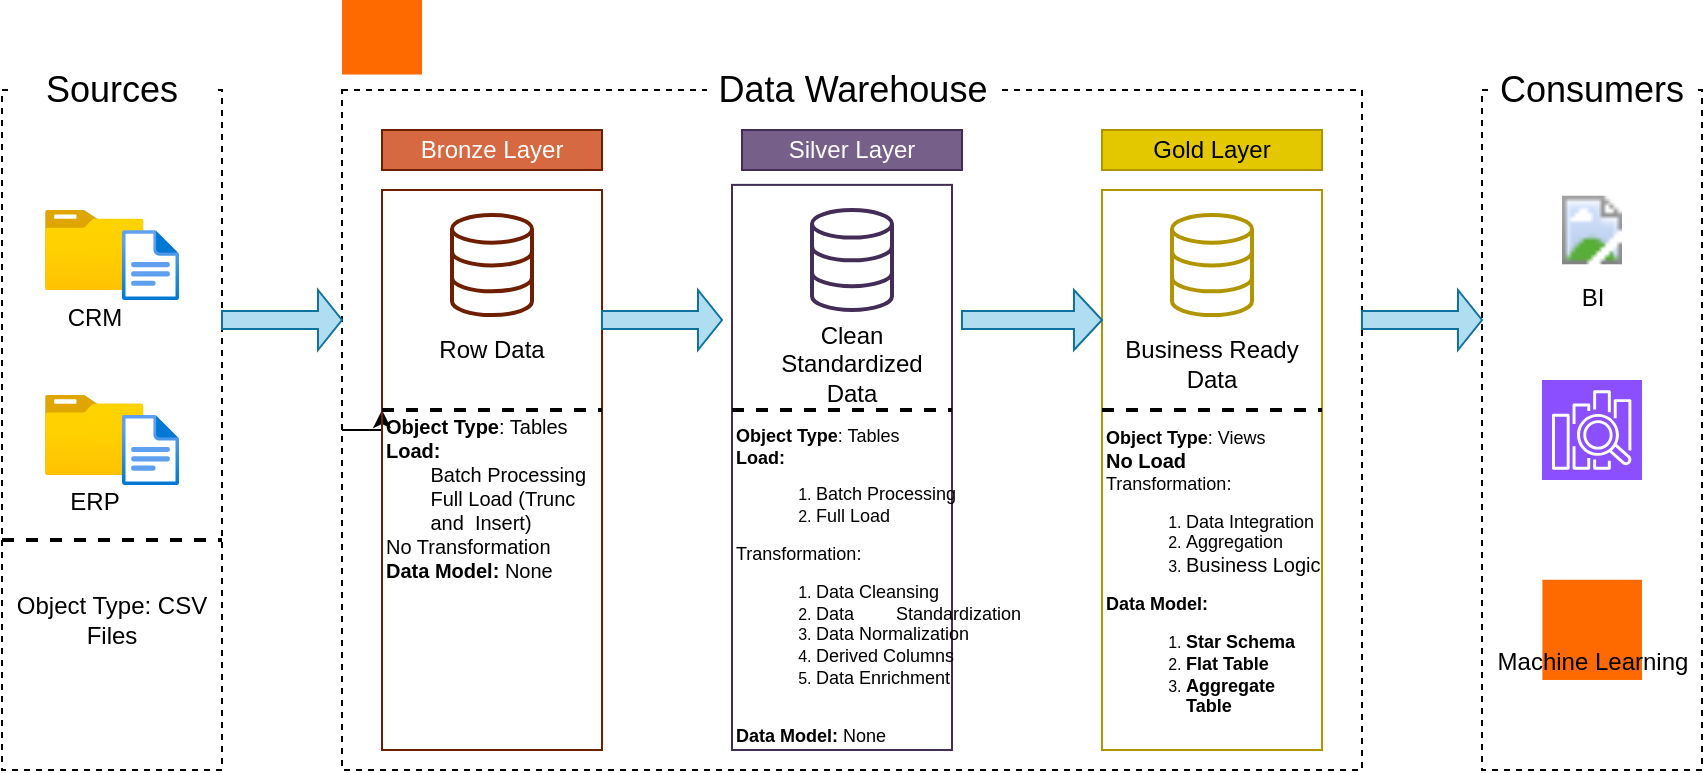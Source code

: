 <mxfile version="27.0.9">
  <diagram name="Page-1" id="kuY8G8nur3VCZi30DL3H">
    <mxGraphModel dx="872" dy="529" grid="1" gridSize="10" guides="1" tooltips="1" connect="1" arrows="1" fold="1" page="1" pageScale="1" pageWidth="850" pageHeight="1100" math="0" shadow="0">
      <root>
        <mxCell id="0" />
        <mxCell id="1" parent="0" />
        <mxCell id="Sx8iKpAuSLbhRklHiysv-1" value="" style="rounded=0;whiteSpace=wrap;html=1;fillColor=none;dashed=1;strokeColor=light-dark(#000000,#FFFFFF);" vertex="1" parent="1">
          <mxGeometry x="40" y="120" width="110" height="340" as="geometry" />
        </mxCell>
        <mxCell id="Sx8iKpAuSLbhRklHiysv-2" value="Sources" style="rounded=0;whiteSpace=wrap;html=1;fontSize=18;strokeColor=none;" vertex="1" parent="1">
          <mxGeometry x="45" y="90" width="100" height="60" as="geometry" />
        </mxCell>
        <mxCell id="Sx8iKpAuSLbhRklHiysv-7" style="edgeStyle=orthogonalEdgeStyle;rounded=0;orthogonalLoop=1;jettySize=auto;html=1;exitX=0;exitY=0.5;exitDx=0;exitDy=0;" edge="1" parent="1" source="Sx8iKpAuSLbhRklHiysv-3">
          <mxGeometry relative="1" as="geometry">
            <mxPoint x="230" y="280" as="targetPoint" />
          </mxGeometry>
        </mxCell>
        <mxCell id="Sx8iKpAuSLbhRklHiysv-3" value="" style="rounded=0;whiteSpace=wrap;html=1;fillColor=none;dashed=1;strokeColor=light-dark(#000000,#FFFFFF);" vertex="1" parent="1">
          <mxGeometry x="210" y="120" width="510" height="340" as="geometry" />
        </mxCell>
        <mxCell id="Sx8iKpAuSLbhRklHiysv-4" value="Data Warehouse" style="rounded=0;whiteSpace=wrap;html=1;fontSize=18;strokeColor=none;" vertex="1" parent="1">
          <mxGeometry x="392.5" y="90" width="145" height="60" as="geometry" />
        </mxCell>
        <mxCell id="Sx8iKpAuSLbhRklHiysv-5" value="" style="rounded=0;whiteSpace=wrap;html=1;fillColor=none;dashed=1;strokeColor=light-dark(#000000,#FFFFFF);" vertex="1" parent="1">
          <mxGeometry x="780" y="120" width="110" height="340" as="geometry" />
        </mxCell>
        <mxCell id="Sx8iKpAuSLbhRklHiysv-6" value="Consumers" style="rounded=0;whiteSpace=wrap;html=1;fontSize=18;strokeColor=none;" vertex="1" parent="1">
          <mxGeometry x="785" y="90" width="100" height="60" as="geometry" />
        </mxCell>
        <mxCell id="Sx8iKpAuSLbhRklHiysv-8" value="Bronze Layer" style="rounded=0;whiteSpace=wrap;html=1;fillColor=#D76942;fontColor=#ffffff;strokeColor=#6D1F00;" vertex="1" parent="1">
          <mxGeometry x="230" y="140" width="110" height="20" as="geometry" />
        </mxCell>
        <mxCell id="Sx8iKpAuSLbhRklHiysv-9" value="" style="rounded=0;whiteSpace=wrap;html=1;fillColor=none;fontColor=#ffffff;strokeColor=#6D1F00;" vertex="1" parent="1">
          <mxGeometry x="230" y="170" width="110" height="280" as="geometry" />
        </mxCell>
        <mxCell id="Sx8iKpAuSLbhRklHiysv-10" value="Silver Layer" style="rounded=0;whiteSpace=wrap;html=1;fillColor=#76608a;fontColor=#ffffff;strokeColor=#432D57;" vertex="1" parent="1">
          <mxGeometry x="410" y="140" width="110" height="20" as="geometry" />
        </mxCell>
        <mxCell id="Sx8iKpAuSLbhRklHiysv-11" value="" style="rounded=0;whiteSpace=wrap;html=1;fillColor=none;fontColor=#ffffff;strokeColor=#432D57;" vertex="1" parent="1">
          <mxGeometry x="405" y="167.44" width="110" height="282.56" as="geometry" />
        </mxCell>
        <mxCell id="Sx8iKpAuSLbhRklHiysv-12" value="Gold Layer" style="rounded=0;whiteSpace=wrap;html=1;fillColor=#e3c800;fontColor=#000000;strokeColor=#B09500;" vertex="1" parent="1">
          <mxGeometry x="590" y="140" width="110" height="20" as="geometry" />
        </mxCell>
        <mxCell id="Sx8iKpAuSLbhRklHiysv-13" value="" style="rounded=0;whiteSpace=wrap;html=1;fillColor=none;fontColor=#000000;strokeColor=#B09500;" vertex="1" parent="1">
          <mxGeometry x="590" y="170" width="110" height="280" as="geometry" />
        </mxCell>
        <mxCell id="Sx8iKpAuSLbhRklHiysv-14" value="CRM" style="image;aspect=fixed;html=1;points=[];align=center;fontSize=12;image=img/lib/azure2/general/Folder_Blank.svg;" vertex="1" parent="1">
          <mxGeometry x="61.49" y="180" width="49.28" height="40" as="geometry" />
        </mxCell>
        <mxCell id="Sx8iKpAuSLbhRklHiysv-15" value="" style="image;aspect=fixed;html=1;points=[];align=center;fontSize=12;image=img/lib/azure2/general/File.svg;" vertex="1" parent="1">
          <mxGeometry x="100" y="190" width="28.51" height="35.12" as="geometry" />
        </mxCell>
        <mxCell id="Sx8iKpAuSLbhRklHiysv-17" value="ERP" style="image;aspect=fixed;html=1;points=[];align=center;fontSize=12;image=img/lib/azure2/general/Folder_Blank.svg;" vertex="1" parent="1">
          <mxGeometry x="61.49" y="272.44" width="49.28" height="40" as="geometry" />
        </mxCell>
        <mxCell id="Sx8iKpAuSLbhRklHiysv-18" value="" style="image;aspect=fixed;html=1;points=[];align=center;fontSize=12;image=img/lib/azure2/general/File.svg;" vertex="1" parent="1">
          <mxGeometry x="100" y="282.44" width="28.51" height="35.12" as="geometry" />
        </mxCell>
        <mxCell id="Sx8iKpAuSLbhRklHiysv-19" value="Object Type: CSV Files" style="text;html=1;align=center;verticalAlign=middle;whiteSpace=wrap;rounded=0;" vertex="1" parent="1">
          <mxGeometry x="40" y="370" width="110" height="30" as="geometry" />
        </mxCell>
        <mxCell id="Sx8iKpAuSLbhRklHiysv-22" value="" style="html=1;verticalLabelPosition=bottom;align=center;labelBackgroundColor=#ffffff;verticalAlign=top;strokeWidth=2;strokeColor=#6D1F00;shadow=0;dashed=0;shape=mxgraph.ios7.icons.data;fillColor=default;fontColor=#ffffff;" vertex="1" parent="1">
          <mxGeometry x="265" y="182.56" width="40" height="50" as="geometry" />
        </mxCell>
        <mxCell id="Sx8iKpAuSLbhRklHiysv-23" value="" style="html=1;verticalLabelPosition=bottom;align=center;labelBackgroundColor=#ffffff;verticalAlign=top;strokeWidth=2;strokeColor=#432D57;shadow=0;dashed=0;shape=mxgraph.ios7.icons.data;fillColor=default;fontColor=#ffffff;" vertex="1" parent="1">
          <mxGeometry x="445" y="180" width="40" height="50" as="geometry" />
        </mxCell>
        <mxCell id="Sx8iKpAuSLbhRklHiysv-24" value="" style="html=1;verticalLabelPosition=bottom;align=center;labelBackgroundColor=#ffffff;verticalAlign=top;strokeWidth=2;strokeColor=#B09500;shadow=0;dashed=0;shape=mxgraph.ios7.icons.data;fillColor=default;fontColor=#000000;" vertex="1" parent="1">
          <mxGeometry x="625" y="182.56" width="40" height="50" as="geometry" />
        </mxCell>
        <mxCell id="Sx8iKpAuSLbhRklHiysv-25" value="" style="shape=singleArrow;whiteSpace=wrap;html=1;fillColor=#b1ddf0;strokeColor=#10739e;" vertex="1" parent="1">
          <mxGeometry x="150" y="220" width="60" height="30" as="geometry" />
        </mxCell>
        <mxCell id="Sx8iKpAuSLbhRklHiysv-26" value="" style="shape=singleArrow;whiteSpace=wrap;html=1;fillColor=#b1ddf0;strokeColor=#10739e;" vertex="1" parent="1">
          <mxGeometry x="340" y="220" width="60" height="30" as="geometry" />
        </mxCell>
        <mxCell id="Sx8iKpAuSLbhRklHiysv-27" value="" style="shape=singleArrow;whiteSpace=wrap;html=1;fillColor=#b1ddf0;strokeColor=#10739e;" vertex="1" parent="1">
          <mxGeometry x="520" y="220" width="70" height="30" as="geometry" />
        </mxCell>
        <mxCell id="Sx8iKpAuSLbhRklHiysv-28" value="" style="shape=singleArrow;whiteSpace=wrap;html=1;fillColor=#b1ddf0;strokeColor=#10739e;" vertex="1" parent="1">
          <mxGeometry x="720" y="220" width="60" height="30" as="geometry" />
        </mxCell>
        <mxCell id="Sx8iKpAuSLbhRklHiysv-29" value="Row Data" style="text;html=1;align=center;verticalAlign=middle;whiteSpace=wrap;rounded=0;" vertex="1" parent="1">
          <mxGeometry x="255" y="235" width="60" height="30" as="geometry" />
        </mxCell>
        <mxCell id="Sx8iKpAuSLbhRklHiysv-30" value="Clean Standardized Data" style="text;html=1;align=center;verticalAlign=middle;whiteSpace=wrap;rounded=0;" vertex="1" parent="1">
          <mxGeometry x="415" y="242.44" width="100" height="30" as="geometry" />
        </mxCell>
        <mxCell id="Sx8iKpAuSLbhRklHiysv-31" value="Business Ready Data" style="text;html=1;align=center;verticalAlign=middle;whiteSpace=wrap;rounded=0;" vertex="1" parent="1">
          <mxGeometry x="600" y="242.44" width="90" height="30" as="geometry" />
        </mxCell>
        <mxCell id="Sx8iKpAuSLbhRklHiysv-33" value="" style="line;strokeWidth=2;html=1;dashed=1;" vertex="1" parent="1">
          <mxGeometry x="230" y="275" width="110" height="10" as="geometry" />
        </mxCell>
        <mxCell id="Sx8iKpAuSLbhRklHiysv-34" value="" style="line;strokeWidth=2;html=1;dashed=1;" vertex="1" parent="1">
          <mxGeometry x="405" y="275" width="110" height="10" as="geometry" />
        </mxCell>
        <mxCell id="Sx8iKpAuSLbhRklHiysv-35" value="" style="line;strokeWidth=2;html=1;dashed=1;" vertex="1" parent="1">
          <mxGeometry x="590" y="275" width="110" height="10" as="geometry" />
        </mxCell>
        <mxCell id="Sx8iKpAuSLbhRklHiysv-36" value="&lt;font style=&quot;font-size: 10px;&quot;&gt;&lt;b&gt;Object Type&lt;/b&gt;: Tables&lt;/font&gt;&lt;div&gt;&lt;font style=&quot;font-size: 10px;&quot;&gt;&lt;b&gt;Load:&lt;/b&gt;&lt;/font&gt;&lt;/div&gt;&lt;div&gt;&lt;span style=&quot;font-size: 10px; background-color: transparent; color: light-dark(rgb(0, 0, 0), rgb(255, 255, 255)); white-space: pre;&quot;&gt;&#x9;&lt;/span&gt;&lt;span style=&quot;font-size: 10px; background-color: transparent; color: light-dark(rgb(0, 0, 0), rgb(255, 255, 255));&quot;&gt;Batch Processing&lt;/span&gt;&lt;br&gt;&lt;span style=&quot;font-size: 10px; background-color: transparent; color: light-dark(rgb(0, 0, 0), rgb(255, 255, 255)); white-space: pre;&quot;&gt;&#x9;&lt;/span&gt;&lt;span style=&quot;font-size: 10px; background-color: transparent; color: light-dark(rgb(0, 0, 0), rgb(255, 255, 255));&quot;&gt;Full Load (Trunc &lt;/span&gt;&lt;span style=&quot;font-size: 10px; background-color: transparent; color: light-dark(rgb(0, 0, 0), rgb(255, 255, 255)); white-space: pre;&quot;&gt;&#x9;&lt;/span&gt;&lt;span style=&quot;font-size: 10px; background-color: transparent; color: light-dark(rgb(0, 0, 0), rgb(255, 255, 255));&quot;&gt;and &lt;/span&gt;&lt;span style=&quot;font-size: 10px; background-color: transparent; color: light-dark(rgb(0, 0, 0), rgb(255, 255, 255)); white-space: pre;&quot;&gt;&#x9;&lt;/span&gt;&lt;span style=&quot;font-size: 10px; background-color: transparent; color: light-dark(rgb(0, 0, 0), rgb(255, 255, 255));&quot;&gt;Insert)&lt;/span&gt;&lt;/div&gt;&lt;div&gt;&lt;font style=&quot;font-size: 10px;&quot;&gt;No Transformation&lt;/font&gt;&lt;/div&gt;&lt;div&gt;&lt;font style=&quot;font-size: 10px;&quot;&gt;&lt;b&gt;Data Model:&lt;/b&gt; None&lt;/font&gt;&lt;/div&gt;" style="text;html=1;align=left;verticalAlign=middle;whiteSpace=wrap;rounded=0;fontSize=8;" vertex="1" parent="1">
          <mxGeometry x="230" y="282.44" width="110" height="82.44" as="geometry" />
        </mxCell>
        <mxCell id="Sx8iKpAuSLbhRklHiysv-37" value="&lt;font style=&quot;font-size: 9px;&quot;&gt;&lt;b style=&quot;&quot;&gt;Object Type&lt;/b&gt;: Tables&lt;/font&gt;&lt;div&gt;&lt;font style=&quot;font-size: 9px;&quot;&gt;&lt;b&gt;Load:&lt;/b&gt;&lt;/font&gt;&lt;/div&gt;&lt;div&gt;&lt;ol&gt;&lt;li&gt;&lt;font style=&quot;font-size: 9px;&quot;&gt;Batch Processing&lt;/font&gt;&lt;/li&gt;&lt;li&gt;&lt;font style=&quot;font-size: 9px;&quot;&gt;Full Load&amp;nbsp;&lt;/font&gt;&lt;/li&gt;&lt;/ol&gt;&lt;/div&gt;&lt;div&gt;&lt;font style=&quot;font-size: 9px;&quot;&gt;Transformation:&lt;/font&gt;&lt;/div&gt;&lt;div&gt;&lt;ol&gt;&lt;li&gt;&lt;font style=&quot;font-size: 9px;&quot;&gt;Data Cleansing&lt;/font&gt;&lt;/li&gt;&lt;li&gt;&lt;font style=&quot;font-size: 9px;&quot;&gt;Data &lt;span style=&quot;white-space: pre;&quot;&gt;&#x9;&lt;/span&gt;Standardization&lt;/font&gt;&lt;/li&gt;&lt;li&gt;&lt;font style=&quot;font-size: 9px;&quot;&gt;Data Normalization&lt;/font&gt;&lt;/li&gt;&lt;li&gt;&lt;font style=&quot;font-size: 9px;&quot;&gt;Derived Columns&lt;/font&gt;&lt;/li&gt;&lt;li&gt;&lt;font style=&quot;font-size: 9px;&quot;&gt;Data Enrichment&lt;/font&gt;&lt;/li&gt;&lt;/ol&gt;&lt;/div&gt;&lt;div&gt;&lt;font style=&quot;font-size: 9px;&quot;&gt;&lt;br&gt;&lt;/font&gt;&lt;/div&gt;&lt;div&gt;&lt;font style=&quot;font-size: 9px;&quot;&gt;&lt;b style=&quot;&quot;&gt;Data Model:&lt;/b&gt; None&lt;/font&gt;&lt;/div&gt;" style="text;html=1;align=left;verticalAlign=middle;whiteSpace=wrap;rounded=0;fontSize=8;" vertex="1" parent="1">
          <mxGeometry x="405" y="285" width="110" height="165" as="geometry" />
        </mxCell>
        <mxCell id="Sx8iKpAuSLbhRklHiysv-38" value="" style="line;strokeWidth=2;html=1;dashed=1;" vertex="1" parent="1">
          <mxGeometry x="40" y="340" width="110" height="10" as="geometry" />
        </mxCell>
        <mxCell id="Sx8iKpAuSLbhRklHiysv-39" value="&lt;font style=&quot;font-size: 9px;&quot;&gt;&lt;b style=&quot;&quot;&gt;Object Type&lt;/b&gt;: Views&lt;/font&gt;&lt;div&gt;&lt;font size=&quot;1&quot;&gt;&lt;b&gt;No Load&lt;/b&gt;&lt;/font&gt;&lt;/div&gt;&lt;div&gt;&lt;font style=&quot;font-size: 9px;&quot;&gt;Transformation:&lt;/font&gt;&lt;/div&gt;&lt;div&gt;&lt;ol&gt;&lt;li&gt;&lt;font style=&quot;font-size: 9px;&quot;&gt;Data Integration&lt;/font&gt;&lt;/li&gt;&lt;li&gt;&lt;font style=&quot;font-size: 9px;&quot;&gt;Aggregation&lt;/font&gt;&lt;/li&gt;&lt;li&gt;&lt;font size=&quot;1&quot;&gt;Business Logic&lt;/font&gt;&lt;/li&gt;&lt;/ol&gt;&lt;/div&gt;&lt;div&gt;&lt;font style=&quot;font-size: 9px;&quot;&gt;&lt;b style=&quot;&quot;&gt;Data Model:&lt;/b&gt;&lt;/font&gt;&lt;/div&gt;&lt;div&gt;&lt;ol&gt;&lt;li&gt;&lt;font style=&quot;font-size: 9px;&quot;&gt;&lt;b style=&quot;&quot;&gt;Star Schema&lt;/b&gt;&lt;/font&gt;&lt;/li&gt;&lt;li&gt;&lt;font style=&quot;font-size: 9px;&quot;&gt;&lt;b style=&quot;&quot;&gt;Flat Table&lt;/b&gt;&lt;/font&gt;&lt;/li&gt;&lt;li&gt;&lt;font style=&quot;font-size: 9px;&quot;&gt;&lt;b style=&quot;&quot;&gt;Aggregate Table&lt;/b&gt;&lt;/font&gt;&lt;/li&gt;&lt;/ol&gt;&lt;/div&gt;" style="text;html=1;align=left;verticalAlign=middle;whiteSpace=wrap;rounded=0;fontSize=8;" vertex="1" parent="1">
          <mxGeometry x="590" y="282.44" width="110" height="165" as="geometry" />
        </mxCell>
        <mxCell id="Sx8iKpAuSLbhRklHiysv-40" value="BI" style="image;aspect=fixed;html=1;points=[];align=center;fontSize=12;image=img/lib/azure2/power_platform/PowerBI.svg;" vertex="1" parent="1">
          <mxGeometry x="820" y="170" width="30" height="40" as="geometry" />
        </mxCell>
        <mxCell id="Sx8iKpAuSLbhRklHiysv-42" value="&lt;font style=&quot;color: rgb(255, 255, 255);&quot;&gt;SQL Queries&lt;/font&gt;" style="sketch=0;points=[[0,0,0],[0.25,0,0],[0.5,0,0],[0.75,0,0],[1,0,0],[0,1,0],[0.25,1,0],[0.5,1,0],[0.75,1,0],[1,1,0],[0,0.25,0],[0,0.5,0],[0,0.75,0],[1,0.25,0],[1,0.5,0],[1,0.75,0]];outlineConnect=0;fontColor=#232F3E;fillColor=#8C4FFF;strokeColor=#ffffff;dashed=0;verticalLabelPosition=bottom;verticalAlign=top;align=center;html=1;fontSize=12;fontStyle=0;aspect=fixed;shape=mxgraph.aws4.resourceIcon;resIcon=mxgraph.aws4.elasticsearch_service;" vertex="1" parent="1">
          <mxGeometry x="810" y="265" width="50" height="50" as="geometry" />
        </mxCell>
        <mxCell id="Sx8iKpAuSLbhRklHiysv-43" value="Machine Learning" style="points=[];aspect=fixed;html=1;align=center;shadow=0;dashed=0;fillColor=#FF6A00;strokeColor=none;shape=mxgraph.alibaba_cloud.machine_learning;verticalAlign=bottom;" vertex="1" parent="1">
          <mxGeometry x="810.2" y="364.88" width="49.8" height="50.1" as="geometry" />
        </mxCell>
        <mxCell id="Sx8iKpAuSLbhRklHiysv-44" value="" style="points=[];aspect=fixed;html=1;align=center;shadow=0;dashed=0;fillColor=#FF6A00;strokeColor=none;shape=mxgraph.alibaba_cloud.mysql;" vertex="1" parent="1">
          <mxGeometry x="210" y="75" width="40" height="37.27" as="geometry" />
        </mxCell>
      </root>
    </mxGraphModel>
  </diagram>
</mxfile>
